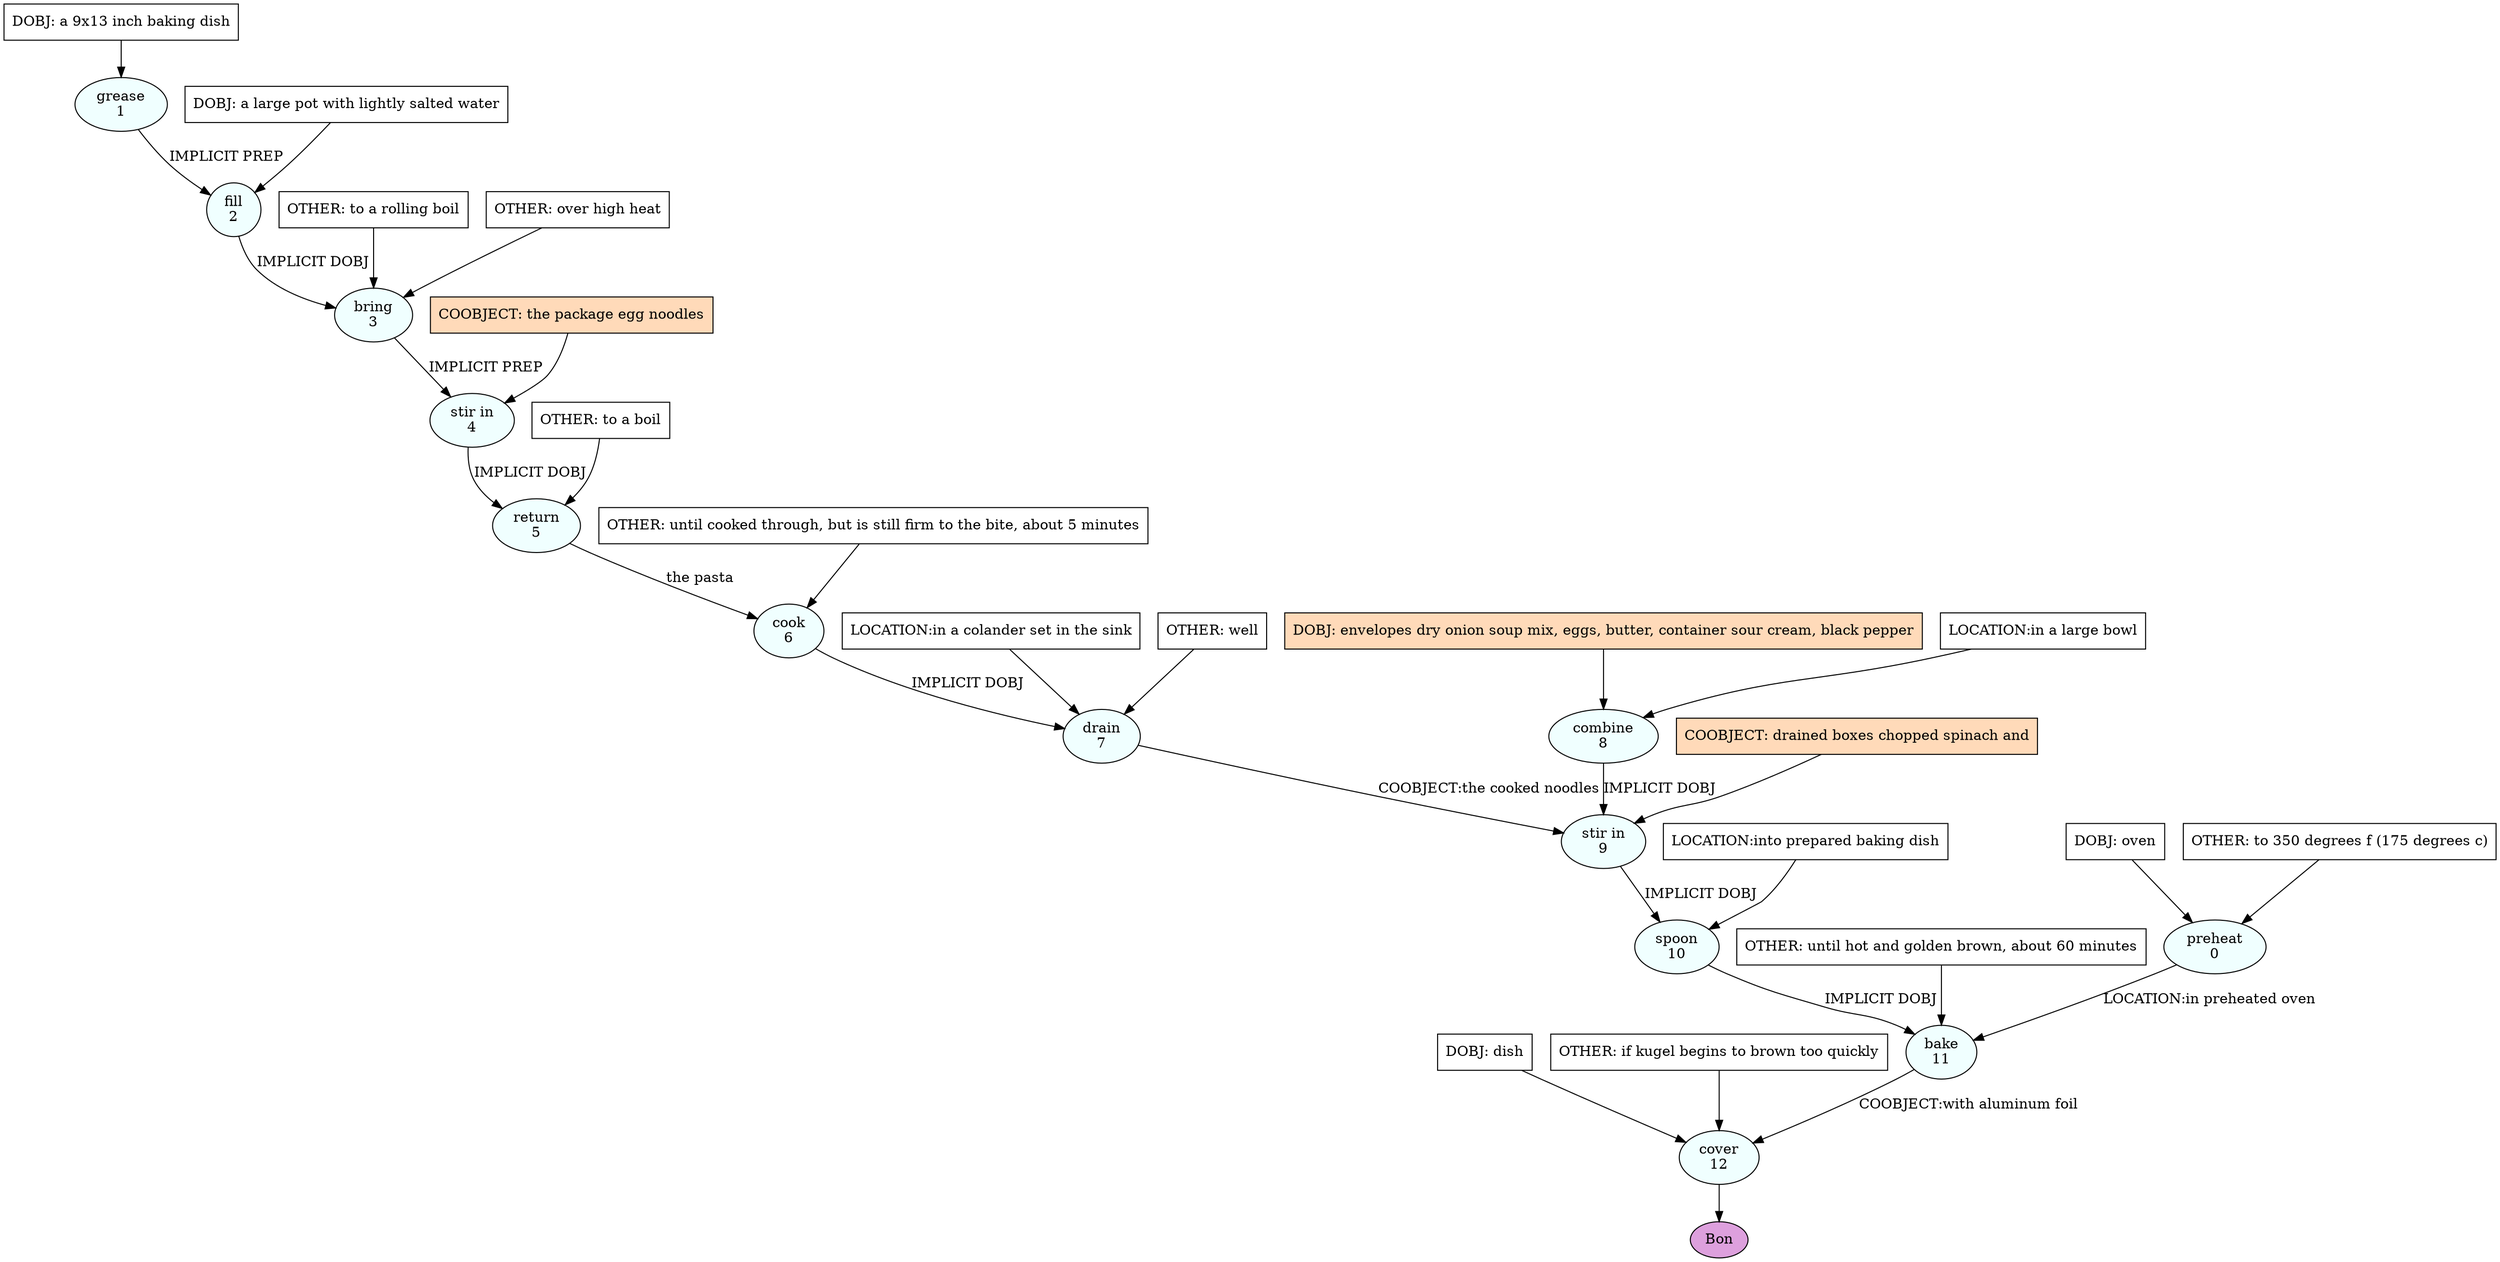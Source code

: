 digraph recipe {
E0[label="preheat
0", shape=oval, style=filled, fillcolor=azure]
E1[label="grease
1", shape=oval, style=filled, fillcolor=azure]
E2[label="fill
2", shape=oval, style=filled, fillcolor=azure]
E3[label="bring
3", shape=oval, style=filled, fillcolor=azure]
E4[label="stir in
4", shape=oval, style=filled, fillcolor=azure]
E5[label="return
5", shape=oval, style=filled, fillcolor=azure]
E6[label="cook
6", shape=oval, style=filled, fillcolor=azure]
E7[label="drain
7", shape=oval, style=filled, fillcolor=azure]
E8[label="combine
8", shape=oval, style=filled, fillcolor=azure]
E9[label="stir in
9", shape=oval, style=filled, fillcolor=azure]
E10[label="spoon
10", shape=oval, style=filled, fillcolor=azure]
E11[label="bake
11", shape=oval, style=filled, fillcolor=azure]
E12[label="cover
12", shape=oval, style=filled, fillcolor=azure]
D0[label="DOBJ: oven", shape=box, style=filled, fillcolor=white]
D0 -> E0
O0_0[label="OTHER: to 350 degrees f (175 degrees c)", shape=box, style=filled, fillcolor=white]
O0_0 -> E0
D8[label="DOBJ: envelopes dry onion soup mix, eggs, butter, container sour cream, black pepper", shape=box, style=filled, fillcolor=peachpuff]
D8 -> E8
P8_0[label="LOCATION:in a large bowl", shape=box, style=filled, fillcolor=white]
P8_0 -> E8
D1[label="DOBJ: a 9x13 inch baking dish", shape=box, style=filled, fillcolor=white]
D1 -> E1
D2_0[label="DOBJ: a large pot with lightly salted water", shape=box, style=filled, fillcolor=white]
D2_0 -> E2
E1 -> E2 [label="IMPLICIT PREP"]
E2 -> E3 [label="IMPLICIT DOBJ"]
O3_0_0[label="OTHER: to a rolling boil", shape=box, style=filled, fillcolor=white]
O3_0_0 -> E3
O3_1_0[label="OTHER: over high heat", shape=box, style=filled, fillcolor=white]
O3_1_0 -> E3
E3 -> E4 [label="IMPLICIT PREP"]
P4_1_ing[label="COOBJECT: the package egg noodles", shape=box, style=filled, fillcolor=peachpuff]
P4_1_ing -> E4
E4 -> E5 [label="IMPLICIT DOBJ"]
O5_0_0[label="OTHER: to a boil", shape=box, style=filled, fillcolor=white]
O5_0_0 -> E5
E5 -> E6 [label="the pasta"]
O6_0_0[label="OTHER: until cooked through, but is still firm to the bite, about 5 minutes", shape=box, style=filled, fillcolor=white]
O6_0_0 -> E6
E6 -> E7 [label="IMPLICIT DOBJ"]
P7_0_0[label="LOCATION:in a colander set in the sink", shape=box, style=filled, fillcolor=white]
P7_0_0 -> E7
O7_0_0[label="OTHER: well", shape=box, style=filled, fillcolor=white]
O7_0_0 -> E7
E8 -> E9 [label="IMPLICIT DOBJ"]
E7 -> E9 [label="COOBJECT:the cooked noodles"]
P9_1_ing[label="COOBJECT: drained boxes chopped spinach and", shape=box, style=filled, fillcolor=peachpuff]
P9_1_ing -> E9
E9 -> E10 [label="IMPLICIT DOBJ"]
P10_0_0[label="LOCATION:into prepared baking dish", shape=box, style=filled, fillcolor=white]
P10_0_0 -> E10
E10 -> E11 [label="IMPLICIT DOBJ"]
E0 -> E11 [label="LOCATION:in preheated oven"]
O11_0_0[label="OTHER: until hot and golden brown, about 60 minutes", shape=box, style=filled, fillcolor=white]
O11_0_0 -> E11
D12_0[label="DOBJ: dish", shape=box, style=filled, fillcolor=white]
D12_0 -> E12
E11 -> E12 [label="COOBJECT:with aluminum foil"]
O12_0_0[label="OTHER: if kugel begins to brown too quickly", shape=box, style=filled, fillcolor=white]
O12_0_0 -> E12
EOR[label="Bon", shape=oval, style=filled, fillcolor=plum]
E12 -> EOR
}
